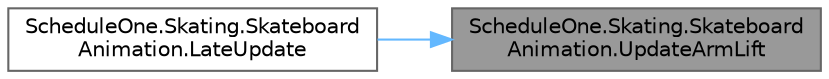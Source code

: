 digraph "ScheduleOne.Skating.SkateboardAnimation.UpdateArmLift"
{
 // LATEX_PDF_SIZE
  bgcolor="transparent";
  edge [fontname=Helvetica,fontsize=10,labelfontname=Helvetica,labelfontsize=10];
  node [fontname=Helvetica,fontsize=10,shape=box,height=0.2,width=0.4];
  rankdir="RL";
  Node1 [id="Node000001",label="ScheduleOne.Skating.Skateboard\lAnimation.UpdateArmLift",height=0.2,width=0.4,color="gray40", fillcolor="grey60", style="filled", fontcolor="black",tooltip=" "];
  Node1 -> Node2 [id="edge1_Node000001_Node000002",dir="back",color="steelblue1",style="solid",tooltip=" "];
  Node2 [id="Node000002",label="ScheduleOne.Skating.Skateboard\lAnimation.LateUpdate",height=0.2,width=0.4,color="grey40", fillcolor="white", style="filled",URL="$class_schedule_one_1_1_skating_1_1_skateboard_animation.html#abb76e6c534e1bf205a9c66fe76be3cf4",tooltip=" "];
}
